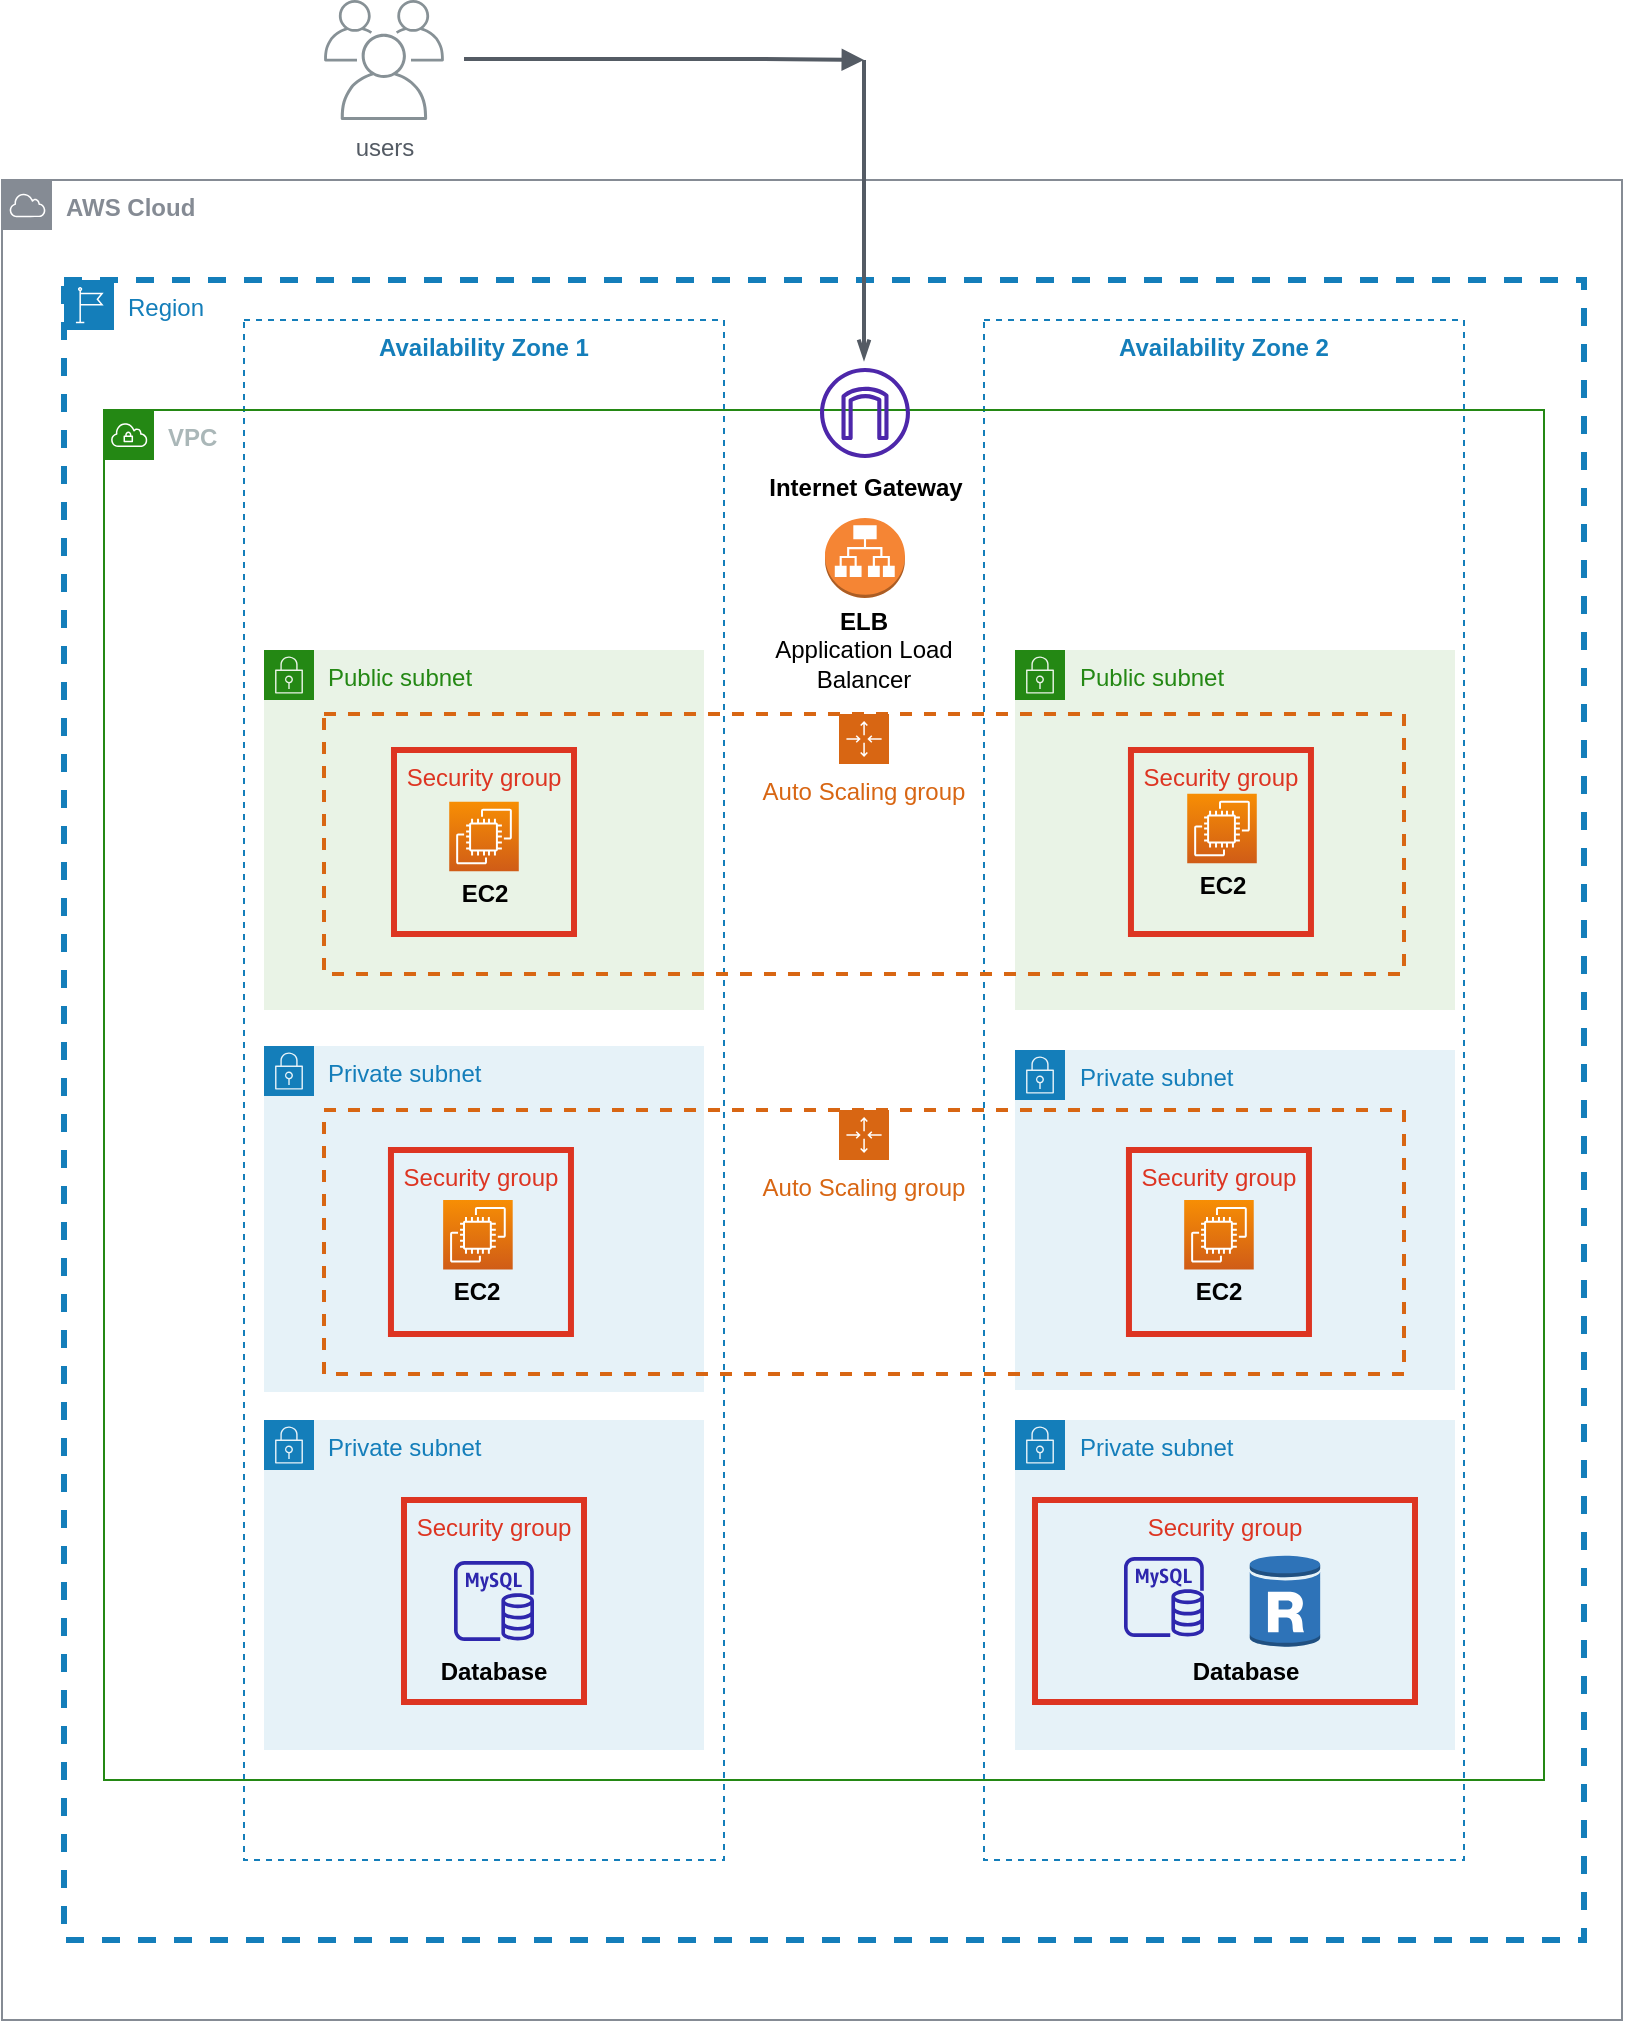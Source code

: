 <mxfile version="20.5.3" type="github">
  <diagram id="zuRsmdqRCJt0qMRCHeAD" name="Page-1">
    <mxGraphModel dx="1422" dy="762" grid="1" gridSize="10" guides="1" tooltips="1" connect="1" arrows="1" fold="1" page="1" pageScale="1" pageWidth="827" pageHeight="1169" math="0" shadow="0">
      <root>
        <mxCell id="0" />
        <mxCell id="1" parent="0" />
        <mxCell id="9pj_moVSUd7i1TQDTrnL-1" value="&lt;b&gt;AWS Cloud&lt;/b&gt;" style="sketch=0;outlineConnect=0;gradientColor=none;html=1;whiteSpace=wrap;fontSize=12;fontStyle=0;shape=mxgraph.aws4.group;grIcon=mxgraph.aws4.group_aws_cloud;strokeColor=#858B94;fillColor=none;verticalAlign=top;align=left;spacingLeft=30;fontColor=#858B94;dashed=0;" parent="1" vertex="1">
          <mxGeometry x="9" y="140" width="810" height="920" as="geometry" />
        </mxCell>
        <mxCell id="9pj_moVSUd7i1TQDTrnL-2" value="users" style="sketch=0;outlineConnect=0;gradientColor=none;fontColor=#545B64;strokeColor=none;fillColor=#879196;dashed=0;verticalLabelPosition=bottom;verticalAlign=top;align=center;html=1;fontSize=12;fontStyle=0;aspect=fixed;shape=mxgraph.aws4.illustration_users;pointerEvents=1;strokeWidth=3;" parent="1" vertex="1">
          <mxGeometry x="170" y="50" width="60" height="60" as="geometry" />
        </mxCell>
        <mxCell id="9pj_moVSUd7i1TQDTrnL-3" value="" style="edgeStyle=orthogonalEdgeStyle;html=1;endArrow=block;elbow=vertical;startArrow=none;endFill=1;strokeColor=#545B64;rounded=0;strokeWidth=2;" parent="1" edge="1">
          <mxGeometry width="100" relative="1" as="geometry">
            <mxPoint x="240" y="79.5" as="sourcePoint" />
            <mxPoint x="440" y="80" as="targetPoint" />
            <Array as="points">
              <mxPoint x="390" y="80" />
              <mxPoint x="390" y="80" />
            </Array>
          </mxGeometry>
        </mxCell>
        <mxCell id="9pj_moVSUd7i1TQDTrnL-4" value="Region" style="points=[[0,0],[0.25,0],[0.5,0],[0.75,0],[1,0],[1,0.25],[1,0.5],[1,0.75],[1,1],[0.75,1],[0.5,1],[0.25,1],[0,1],[0,0.75],[0,0.5],[0,0.25]];outlineConnect=0;gradientColor=none;html=1;whiteSpace=wrap;fontSize=12;fontStyle=0;container=1;pointerEvents=0;collapsible=0;recursiveResize=0;shape=mxgraph.aws4.group;grIcon=mxgraph.aws4.group_region;strokeColor=#147EBA;fillColor=none;verticalAlign=top;align=left;spacingLeft=30;fontColor=#147EBA;dashed=1;strokeWidth=3;" parent="1" vertex="1">
          <mxGeometry x="40" y="190" width="760" height="830" as="geometry" />
        </mxCell>
        <mxCell id="9pj_moVSUd7i1TQDTrnL-5" value="Availability Zone 2" style="fillColor=none;strokeColor=#147EBA;dashed=1;verticalAlign=top;fontStyle=1;fontColor=#147EBA;" parent="9pj_moVSUd7i1TQDTrnL-4" vertex="1">
          <mxGeometry x="460" y="20" width="240" height="770" as="geometry" />
        </mxCell>
        <mxCell id="9pj_moVSUd7i1TQDTrnL-6" value="Availability Zone 1" style="fillColor=none;strokeColor=#147EBA;dashed=1;verticalAlign=top;fontStyle=1;fontColor=#147EBA;" parent="9pj_moVSUd7i1TQDTrnL-4" vertex="1">
          <mxGeometry x="90" y="20" width="240" height="770" as="geometry" />
        </mxCell>
        <mxCell id="9pj_moVSUd7i1TQDTrnL-7" value="&lt;b&gt;VPC&lt;/b&gt;" style="points=[[0,0],[0.25,0],[0.5,0],[0.75,0],[1,0],[1,0.25],[1,0.5],[1,0.75],[1,1],[0.75,1],[0.5,1],[0.25,1],[0,1],[0,0.75],[0,0.5],[0,0.25]];outlineConnect=0;gradientColor=none;html=1;whiteSpace=wrap;fontSize=12;fontStyle=0;container=1;pointerEvents=0;collapsible=0;recursiveResize=0;shape=mxgraph.aws4.group;grIcon=mxgraph.aws4.group_vpc;strokeColor=#248814;fillColor=none;verticalAlign=top;align=left;spacingLeft=30;fontColor=#AAB7B8;dashed=0;" parent="9pj_moVSUd7i1TQDTrnL-4" vertex="1">
          <mxGeometry x="20" y="65" width="720" height="685" as="geometry" />
        </mxCell>
        <mxCell id="9pj_moVSUd7i1TQDTrnL-8" value="Public subnet" style="points=[[0,0],[0.25,0],[0.5,0],[0.75,0],[1,0],[1,0.25],[1,0.5],[1,0.75],[1,1],[0.75,1],[0.5,1],[0.25,1],[0,1],[0,0.75],[0,0.5],[0,0.25]];outlineConnect=0;gradientColor=none;html=1;whiteSpace=wrap;fontSize=12;fontStyle=0;container=1;pointerEvents=0;collapsible=0;recursiveResize=0;shape=mxgraph.aws4.group;grIcon=mxgraph.aws4.group_security_group;grStroke=0;strokeColor=#248814;fillColor=#E9F3E6;verticalAlign=top;align=left;spacingLeft=30;fontColor=#248814;dashed=0;strokeWidth=3;" parent="9pj_moVSUd7i1TQDTrnL-7" vertex="1">
          <mxGeometry x="455.5" y="120" width="220" height="180" as="geometry" />
        </mxCell>
        <mxCell id="9pj_moVSUd7i1TQDTrnL-9" value="Security group" style="fillColor=none;strokeColor=#DD3522;verticalAlign=top;fontStyle=0;fontColor=#DD3522;strokeWidth=3;" parent="9pj_moVSUd7i1TQDTrnL-8" vertex="1">
          <mxGeometry x="57.98" y="50" width="90" height="92" as="geometry" />
        </mxCell>
        <mxCell id="9pj_moVSUd7i1TQDTrnL-10" value="" style="sketch=0;outlineConnect=0;fontColor=#232F3E;gradientColor=none;fillColor=#4D27AA;strokeColor=none;dashed=0;verticalLabelPosition=bottom;verticalAlign=top;align=center;html=1;fontSize=12;fontStyle=0;aspect=fixed;pointerEvents=1;shape=mxgraph.aws4.internet_gateway;" parent="9pj_moVSUd7i1TQDTrnL-7" vertex="1">
          <mxGeometry x="358" y="-21" width="45" height="45" as="geometry" />
        </mxCell>
        <mxCell id="9pj_moVSUd7i1TQDTrnL-11" value="Public subnet" style="points=[[0,0],[0.25,0],[0.5,0],[0.75,0],[1,0],[1,0.25],[1,0.5],[1,0.75],[1,1],[0.75,1],[0.5,1],[0.25,1],[0,1],[0,0.75],[0,0.5],[0,0.25]];outlineConnect=0;gradientColor=none;html=1;whiteSpace=wrap;fontSize=12;fontStyle=0;container=1;pointerEvents=0;collapsible=0;recursiveResize=0;shape=mxgraph.aws4.group;grIcon=mxgraph.aws4.group_security_group;grStroke=0;strokeColor=#248814;fillColor=#E9F3E6;verticalAlign=top;align=left;spacingLeft=30;fontColor=#248814;dashed=0;strokeWidth=3;" parent="9pj_moVSUd7i1TQDTrnL-7" vertex="1">
          <mxGeometry x="80" y="120" width="220" height="180" as="geometry" />
        </mxCell>
        <mxCell id="9pj_moVSUd7i1TQDTrnL-12" value="&lt;b&gt;Internet&amp;nbsp;Gateway&lt;/b&gt;" style="text;html=1;strokeColor=none;fillColor=none;align=center;verticalAlign=middle;whiteSpace=wrap;rounded=0;" parent="9pj_moVSUd7i1TQDTrnL-7" vertex="1">
          <mxGeometry x="305.5" y="24" width="150" height="30" as="geometry" />
        </mxCell>
        <mxCell id="9pj_moVSUd7i1TQDTrnL-13" value="Private subnet" style="points=[[0,0],[0.25,0],[0.5,0],[0.75,0],[1,0],[1,0.25],[1,0.5],[1,0.75],[1,1],[0.75,1],[0.5,1],[0.25,1],[0,1],[0,0.75],[0,0.5],[0,0.25]];outlineConnect=0;gradientColor=none;html=1;whiteSpace=wrap;fontSize=12;fontStyle=0;container=0;pointerEvents=0;collapsible=0;recursiveResize=0;shape=mxgraph.aws4.group;grIcon=mxgraph.aws4.group_security_group;grStroke=0;strokeColor=#147EBA;fillColor=#E6F2F8;verticalAlign=top;align=left;spacingLeft=30;fontColor=#147EBA;dashed=0;strokeWidth=3;" parent="9pj_moVSUd7i1TQDTrnL-7" vertex="1">
          <mxGeometry x="80" y="318" width="220" height="173" as="geometry" />
        </mxCell>
        <mxCell id="9pj_moVSUd7i1TQDTrnL-14" value="Private subnet" style="points=[[0,0],[0.25,0],[0.5,0],[0.75,0],[1,0],[1,0.25],[1,0.5],[1,0.75],[1,1],[0.75,1],[0.5,1],[0.25,1],[0,1],[0,0.75],[0,0.5],[0,0.25]];outlineConnect=0;gradientColor=none;html=1;whiteSpace=wrap;fontSize=12;fontStyle=0;container=1;pointerEvents=0;collapsible=0;recursiveResize=0;shape=mxgraph.aws4.group;grIcon=mxgraph.aws4.group_security_group;grStroke=0;strokeColor=#147EBA;fillColor=#E6F2F8;verticalAlign=top;align=left;spacingLeft=30;fontColor=#147EBA;dashed=0;strokeWidth=3;" parent="9pj_moVSUd7i1TQDTrnL-7" vertex="1">
          <mxGeometry x="455.5" y="320" width="220" height="170" as="geometry" />
        </mxCell>
        <mxCell id="9pj_moVSUd7i1TQDTrnL-15" value="" style="outlineConnect=0;dashed=0;verticalLabelPosition=bottom;verticalAlign=top;align=center;html=1;shape=mxgraph.aws3.application_load_balancer;fillColor=#F58534;gradientColor=none;strokeWidth=3;" parent="9pj_moVSUd7i1TQDTrnL-7" vertex="1">
          <mxGeometry x="360.5" y="54" width="40" height="40" as="geometry" />
        </mxCell>
        <mxCell id="9pj_moVSUd7i1TQDTrnL-16" value="Auto Scaling group" style="points=[[0,0],[0.25,0],[0.5,0],[0.75,0],[1,0],[1,0.25],[1,0.5],[1,0.75],[1,1],[0.75,1],[0.5,1],[0.25,1],[0,1],[0,0.75],[0,0.5],[0,0.25]];outlineConnect=0;gradientColor=none;html=1;whiteSpace=wrap;fontSize=12;fontStyle=0;container=1;pointerEvents=0;collapsible=0;recursiveResize=0;shape=mxgraph.aws4.groupCenter;grIcon=mxgraph.aws4.group_auto_scaling_group;grStroke=1;strokeColor=#D86613;fillColor=none;verticalAlign=top;align=center;fontColor=#D86613;dashed=1;spacingTop=25;strokeWidth=2;" parent="9pj_moVSUd7i1TQDTrnL-7" vertex="1">
          <mxGeometry x="110" y="152" width="540" height="130" as="geometry" />
        </mxCell>
        <mxCell id="9pj_moVSUd7i1TQDTrnL-17" value="Security group" style="fillColor=none;strokeColor=#DD3522;verticalAlign=top;fontStyle=0;fontColor=#DD3522;strokeWidth=3;" parent="9pj_moVSUd7i1TQDTrnL-7" vertex="1">
          <mxGeometry x="145" y="170" width="90" height="92" as="geometry" />
        </mxCell>
        <mxCell id="9pj_moVSUd7i1TQDTrnL-18" value="Auto Scaling group" style="points=[[0,0],[0.25,0],[0.5,0],[0.75,0],[1,0],[1,0.25],[1,0.5],[1,0.75],[1,1],[0.75,1],[0.5,1],[0.25,1],[0,1],[0,0.75],[0,0.5],[0,0.25]];outlineConnect=0;gradientColor=none;html=1;whiteSpace=wrap;fontSize=12;fontStyle=0;container=1;pointerEvents=0;collapsible=0;recursiveResize=0;shape=mxgraph.aws4.groupCenter;grIcon=mxgraph.aws4.group_auto_scaling_group;grStroke=1;strokeColor=#D86613;fillColor=none;verticalAlign=top;align=center;fontColor=#D86613;dashed=1;spacingTop=25;strokeWidth=2;" parent="9pj_moVSUd7i1TQDTrnL-7" vertex="1">
          <mxGeometry x="110" y="350" width="540" height="132" as="geometry" />
        </mxCell>
        <mxCell id="iomwHUT5LS5OacEHJYnU-12" value="Security group" style="fillColor=none;strokeColor=#DD3522;verticalAlign=top;fontStyle=0;fontColor=#DD3522;strokeWidth=3;" vertex="1" parent="9pj_moVSUd7i1TQDTrnL-18">
          <mxGeometry x="33.48" y="20" width="90" height="92" as="geometry" />
        </mxCell>
        <mxCell id="iomwHUT5LS5OacEHJYnU-13" value="Security group" style="fillColor=none;strokeColor=#DD3522;verticalAlign=top;fontStyle=0;fontColor=#DD3522;strokeWidth=3;" vertex="1" parent="9pj_moVSUd7i1TQDTrnL-18">
          <mxGeometry x="402.48" y="20" width="90" height="92" as="geometry" />
        </mxCell>
        <mxCell id="iomwHUT5LS5OacEHJYnU-14" value="" style="group" vertex="1" connectable="0" parent="9pj_moVSUd7i1TQDTrnL-18">
          <mxGeometry x="33.48" y="45.0" width="86.96" height="59.13" as="geometry" />
        </mxCell>
        <mxCell id="iomwHUT5LS5OacEHJYnU-15" value="" style="sketch=0;points=[[0,0,0],[0.25,0,0],[0.5,0,0],[0.75,0,0],[1,0,0],[0,1,0],[0.25,1,0],[0.5,1,0],[0.75,1,0],[1,1,0],[0,0.25,0],[0,0.5,0],[0,0.75,0],[1,0.25,0],[1,0.5,0],[1,0.75,0]];outlineConnect=0;fontColor=#232F3E;gradientColor=#F78E04;gradientDirection=north;fillColor=#D05C17;strokeColor=#ffffff;dashed=0;verticalLabelPosition=bottom;verticalAlign=top;align=center;html=1;fontSize=12;fontStyle=0;aspect=fixed;shape=mxgraph.aws4.resourceIcon;resIcon=mxgraph.aws4.ec2;strokeWidth=3;" vertex="1" parent="iomwHUT5LS5OacEHJYnU-14">
          <mxGeometry x="26.088" width="34.783" height="34.783" as="geometry" />
        </mxCell>
        <mxCell id="iomwHUT5LS5OacEHJYnU-16" value="&lt;b&gt;EC2&lt;/b&gt;" style="text;html=1;strokeColor=none;fillColor=none;align=center;verticalAlign=middle;whiteSpace=wrap;rounded=0;" vertex="1" parent="iomwHUT5LS5OacEHJYnU-14">
          <mxGeometry y="33.043" width="86.96" height="26.087" as="geometry" />
        </mxCell>
        <mxCell id="iomwHUT5LS5OacEHJYnU-17" value="" style="group" vertex="1" connectable="0" parent="9pj_moVSUd7i1TQDTrnL-18">
          <mxGeometry x="404" y="45.0" width="86.96" height="59.13" as="geometry" />
        </mxCell>
        <mxCell id="iomwHUT5LS5OacEHJYnU-18" value="" style="sketch=0;points=[[0,0,0],[0.25,0,0],[0.5,0,0],[0.75,0,0],[1,0,0],[0,1,0],[0.25,1,0],[0.5,1,0],[0.75,1,0],[1,1,0],[0,0.25,0],[0,0.5,0],[0,0.75,0],[1,0.25,0],[1,0.5,0],[1,0.75,0]];outlineConnect=0;fontColor=#232F3E;gradientColor=#F78E04;gradientDirection=north;fillColor=#D05C17;strokeColor=#ffffff;dashed=0;verticalLabelPosition=bottom;verticalAlign=top;align=center;html=1;fontSize=12;fontStyle=0;aspect=fixed;shape=mxgraph.aws4.resourceIcon;resIcon=mxgraph.aws4.ec2;strokeWidth=3;" vertex="1" parent="iomwHUT5LS5OacEHJYnU-17">
          <mxGeometry x="26.088" width="34.783" height="34.783" as="geometry" />
        </mxCell>
        <mxCell id="iomwHUT5LS5OacEHJYnU-19" value="&lt;b&gt;EC2&lt;/b&gt;" style="text;html=1;strokeColor=none;fillColor=none;align=center;verticalAlign=middle;whiteSpace=wrap;rounded=0;" vertex="1" parent="iomwHUT5LS5OacEHJYnU-17">
          <mxGeometry y="33.043" width="86.96" height="26.087" as="geometry" />
        </mxCell>
        <mxCell id="iomwHUT5LS5OacEHJYnU-4" value="Private subnet" style="points=[[0,0],[0.25,0],[0.5,0],[0.75,0],[1,0],[1,0.25],[1,0.5],[1,0.75],[1,1],[0.75,1],[0.5,1],[0.25,1],[0,1],[0,0.75],[0,0.5],[0,0.25]];outlineConnect=0;gradientColor=none;html=1;whiteSpace=wrap;fontSize=12;fontStyle=0;container=1;pointerEvents=0;collapsible=0;recursiveResize=0;shape=mxgraph.aws4.group;grIcon=mxgraph.aws4.group_security_group;grStroke=0;strokeColor=#147EBA;fillColor=#E6F2F8;verticalAlign=top;align=left;spacingLeft=30;fontColor=#147EBA;dashed=0;" vertex="1" parent="9pj_moVSUd7i1TQDTrnL-7">
          <mxGeometry x="80" y="505" width="220" height="165" as="geometry" />
        </mxCell>
        <mxCell id="9pj_moVSUd7i1TQDTrnL-19" value="" style="group" parent="iomwHUT5LS5OacEHJYnU-4" vertex="1" connectable="0">
          <mxGeometry x="65" y="40" width="100" height="101" as="geometry" />
        </mxCell>
        <mxCell id="9pj_moVSUd7i1TQDTrnL-20" value="&lt;b&gt;Database&lt;/b&gt;" style="text;html=1;strokeColor=none;fillColor=none;align=center;verticalAlign=middle;whiteSpace=wrap;rounded=0;" parent="9pj_moVSUd7i1TQDTrnL-19" vertex="1">
          <mxGeometry y="71" width="100" height="30" as="geometry" />
        </mxCell>
        <mxCell id="9pj_moVSUd7i1TQDTrnL-21" value="" style="group" parent="9pj_moVSUd7i1TQDTrnL-19" vertex="1" connectable="0">
          <mxGeometry x="5" width="90" height="101" as="geometry" />
        </mxCell>
        <mxCell id="9pj_moVSUd7i1TQDTrnL-22" value="Security group" style="fillColor=none;strokeColor=#DD3522;verticalAlign=top;fontStyle=0;fontColor=#DD3522;strokeWidth=3;" parent="9pj_moVSUd7i1TQDTrnL-21" vertex="1">
          <mxGeometry width="90" height="101" as="geometry" />
        </mxCell>
        <mxCell id="9pj_moVSUd7i1TQDTrnL-23" value="" style="sketch=0;outlineConnect=0;fontColor=#232F3E;gradientColor=none;fillColor=#2E27AD;strokeColor=none;dashed=0;verticalLabelPosition=bottom;verticalAlign=top;align=center;html=1;fontSize=12;fontStyle=0;aspect=fixed;pointerEvents=1;shape=mxgraph.aws4.rds_mysql_instance;strokeWidth=3;" parent="9pj_moVSUd7i1TQDTrnL-21" vertex="1">
          <mxGeometry x="25" y="30.5" width="40" height="40" as="geometry" />
        </mxCell>
        <mxCell id="iomwHUT5LS5OacEHJYnU-5" value="Private subnet" style="points=[[0,0],[0.25,0],[0.5,0],[0.75,0],[1,0],[1,0.25],[1,0.5],[1,0.75],[1,1],[0.75,1],[0.5,1],[0.25,1],[0,1],[0,0.75],[0,0.5],[0,0.25]];outlineConnect=0;gradientColor=none;html=1;whiteSpace=wrap;fontSize=12;fontStyle=0;container=1;pointerEvents=0;collapsible=0;recursiveResize=0;shape=mxgraph.aws4.group;grIcon=mxgraph.aws4.group_security_group;grStroke=0;strokeColor=#147EBA;fillColor=#E6F2F8;verticalAlign=top;align=left;spacingLeft=30;fontColor=#147EBA;dashed=0;" vertex="1" parent="9pj_moVSUd7i1TQDTrnL-7">
          <mxGeometry x="455.5" y="505" width="220" height="165" as="geometry" />
        </mxCell>
        <mxCell id="iomwHUT5LS5OacEHJYnU-6" value="" style="group" vertex="1" connectable="0" parent="iomwHUT5LS5OacEHJYnU-5">
          <mxGeometry x="65" y="40" width="135" height="101" as="geometry" />
        </mxCell>
        <mxCell id="iomwHUT5LS5OacEHJYnU-7" value="&lt;b&gt;Database&lt;/b&gt;" style="text;html=1;strokeColor=none;fillColor=none;align=center;verticalAlign=middle;whiteSpace=wrap;rounded=0;" vertex="1" parent="iomwHUT5LS5OacEHJYnU-6">
          <mxGeometry y="71" width="100" height="30" as="geometry" />
        </mxCell>
        <mxCell id="iomwHUT5LS5OacEHJYnU-8" value="" style="group" vertex="1" connectable="0" parent="iomwHUT5LS5OacEHJYnU-6">
          <mxGeometry x="5" width="130" height="101" as="geometry" />
        </mxCell>
        <mxCell id="iomwHUT5LS5OacEHJYnU-9" value="Security group" style="fillColor=none;strokeColor=#DD3522;verticalAlign=top;fontStyle=0;fontColor=#DD3522;strokeWidth=3;" vertex="1" parent="iomwHUT5LS5OacEHJYnU-8">
          <mxGeometry x="-60" width="190" height="101" as="geometry" />
        </mxCell>
        <mxCell id="iomwHUT5LS5OacEHJYnU-20" value="" style="outlineConnect=0;dashed=0;verticalLabelPosition=bottom;verticalAlign=top;align=center;html=1;shape=mxgraph.aws3.rds_db_instance_read_replica;fillColor=#2E73B8;gradientColor=none;strokeWidth=2;" vertex="1" parent="iomwHUT5LS5OacEHJYnU-8">
          <mxGeometry x="47.38" y="27" width="35.25" height="47" as="geometry" />
        </mxCell>
        <mxCell id="iomwHUT5LS5OacEHJYnU-10" value="" style="sketch=0;outlineConnect=0;fontColor=#232F3E;gradientColor=none;fillColor=#2E27AD;strokeColor=none;dashed=0;verticalLabelPosition=bottom;verticalAlign=top;align=center;html=1;fontSize=12;fontStyle=0;aspect=fixed;pointerEvents=1;shape=mxgraph.aws4.rds_mysql_instance;strokeWidth=3;" vertex="1" parent="iomwHUT5LS5OacEHJYnU-8">
          <mxGeometry x="-15.5" y="28.5" width="40" height="40" as="geometry" />
        </mxCell>
        <mxCell id="9pj_moVSUd7i1TQDTrnL-24" value="" style="group" parent="9pj_moVSUd7i1TQDTrnL-4" vertex="1" connectable="0">
          <mxGeometry x="166.52" y="260.87" width="86.96" height="59.13" as="geometry" />
        </mxCell>
        <mxCell id="9pj_moVSUd7i1TQDTrnL-25" value="" style="sketch=0;points=[[0,0,0],[0.25,0,0],[0.5,0,0],[0.75,0,0],[1,0,0],[0,1,0],[0.25,1,0],[0.5,1,0],[0.75,1,0],[1,1,0],[0,0.25,0],[0,0.5,0],[0,0.75,0],[1,0.25,0],[1,0.5,0],[1,0.75,0]];outlineConnect=0;fontColor=#232F3E;gradientColor=#F78E04;gradientDirection=north;fillColor=#D05C17;strokeColor=#ffffff;dashed=0;verticalLabelPosition=bottom;verticalAlign=top;align=center;html=1;fontSize=12;fontStyle=0;aspect=fixed;shape=mxgraph.aws4.resourceIcon;resIcon=mxgraph.aws4.ec2;strokeWidth=3;" parent="9pj_moVSUd7i1TQDTrnL-24" vertex="1">
          <mxGeometry x="26.088" width="34.783" height="34.783" as="geometry" />
        </mxCell>
        <mxCell id="9pj_moVSUd7i1TQDTrnL-26" value="&lt;b&gt;EC2&lt;/b&gt;" style="text;html=1;strokeColor=none;fillColor=none;align=center;verticalAlign=middle;whiteSpace=wrap;rounded=0;" parent="9pj_moVSUd7i1TQDTrnL-24" vertex="1">
          <mxGeometry y="33.043" width="86.96" height="26.087" as="geometry" />
        </mxCell>
        <mxCell id="9pj_moVSUd7i1TQDTrnL-27" value="" style="group" parent="9pj_moVSUd7i1TQDTrnL-4" vertex="1" connectable="0">
          <mxGeometry x="535.52" y="256.87" width="86.96" height="59.13" as="geometry" />
        </mxCell>
        <mxCell id="9pj_moVSUd7i1TQDTrnL-28" value="" style="sketch=0;points=[[0,0,0],[0.25,0,0],[0.5,0,0],[0.75,0,0],[1,0,0],[0,1,0],[0.25,1,0],[0.5,1,0],[0.75,1,0],[1,1,0],[0,0.25,0],[0,0.5,0],[0,0.75,0],[1,0.25,0],[1,0.5,0],[1,0.75,0]];outlineConnect=0;fontColor=#232F3E;gradientColor=#F78E04;gradientDirection=north;fillColor=#D05C17;strokeColor=#ffffff;dashed=0;verticalLabelPosition=bottom;verticalAlign=top;align=center;html=1;fontSize=12;fontStyle=0;aspect=fixed;shape=mxgraph.aws4.resourceIcon;resIcon=mxgraph.aws4.ec2;strokeWidth=3;" parent="9pj_moVSUd7i1TQDTrnL-27" vertex="1">
          <mxGeometry x="26.088" width="34.783" height="34.783" as="geometry" />
        </mxCell>
        <mxCell id="9pj_moVSUd7i1TQDTrnL-29" value="&lt;b&gt;EC2&lt;/b&gt;" style="text;html=1;strokeColor=none;fillColor=none;align=center;verticalAlign=middle;whiteSpace=wrap;rounded=0;" parent="9pj_moVSUd7i1TQDTrnL-27" vertex="1">
          <mxGeometry y="33.043" width="86.96" height="26.087" as="geometry" />
        </mxCell>
        <mxCell id="9pj_moVSUd7i1TQDTrnL-35" value="" style="edgeStyle=orthogonalEdgeStyle;html=1;endArrow=openThin;elbow=vertical;startArrow=none;endFill=0;strokeColor=#545B64;rounded=0;strokeWidth=2;" parent="1" edge="1">
          <mxGeometry width="100" relative="1" as="geometry">
            <mxPoint x="440" y="80" as="sourcePoint" />
            <mxPoint x="440" y="230" as="targetPoint" />
          </mxGeometry>
        </mxCell>
        <mxCell id="9pj_moVSUd7i1TQDTrnL-36" value="&lt;b&gt;ELB&lt;br&gt;&lt;/b&gt;Application Load Balancer" style="text;html=1;strokeColor=none;fillColor=none;align=center;verticalAlign=middle;whiteSpace=wrap;rounded=0;" parent="1" vertex="1">
          <mxGeometry x="390" y="360" width="100" height="30" as="geometry" />
        </mxCell>
      </root>
    </mxGraphModel>
  </diagram>
</mxfile>
